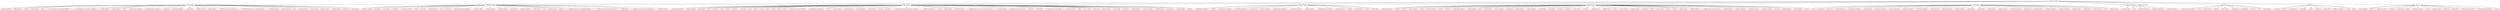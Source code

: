 digraph tree {
    "Adelina_(given_name)";
    "Spanish_language";
    "Romance_languages";
    "Iberian_Peninsula";
    "Europe";
    "World_language";
    "Spain";
    "List_of_languages_by_number_of_native_speakers";
    "List_of_languages_by_total_number_of_speakers";
    "English_language";
    "Chinese_language";
    "Hindi";
    "Iberian_Romance_languages";
    "Indo-European_language_family";
    "Vulgar_Latin";
    "Western_Roman_Empire";
    "Toledo_(Spain)";
    "Kingdom_of_Castile";
    "Spanish_Empire";
    "Spanish_colonization_of_the_Americas";
    "Spanish_Empire#Territories_in_Africa_(1885–1975)";
    "Spanish_East_Indies";
    "Romance_language";
    "Latin";
    "Sardinian_language";
    "Classical_Greek";
    "French_language";
    "Foreign_languages";
    "Humanities";
    "Social_sciences";
    "Portuguese_language";
    "Portugal";
    "Angola";
    "Mozambique";
    "Guinea-Bissau";
    "Cape_Verde";
    "São_Tomé_and_Príncipe";
    "Brazil";
    "East_Timor";
    "Equatorial_Guinea";
    "Macau";
    "Lusophone";
    "Portuguese-based_creole_languages";
    "Kingdom_of_Galicia";
    "County_of_Portugal";
    "Gallaecian_language";
    "South_America";
    "Southern_Hemisphere";
    "Latin_America";
    "Africa";
    "European_Union";
    "Mercosur";
    "Organization_of_American_States#Official_languages";
    "Economic_Community_of_West_African_States";
    "African_Union";
    "Community_of_Portuguese_Language_Countries";
    "Brazilian_Portuguese";
    "Italian_language";
    "Indo-European_languages";
    "National_language";
    "Roman_Empire";
    "Italy";
    "Switzerland";
    "Ticino";
    "Grisons";
    "San_Marino";
    "Vatican_City";
    "Istria";
    "Croatia";
    "Slovenia";
    "Albania";
    "Malta";
    "Monaco";
    "Kotor";
    "Venetian_rule_in_the_Ionian_Islands";
    "Italian_Islands_of_the_Aegean";
    "Corsica";
    "Corsican_language";
    "Italian_East_Africa";
    "Italian_North_Africa";
    "Italian_diaspora";
    "Americas";
    "Australia";
    "European_Charter_for_Regional_or_Minority_Languages";
    "Bosnia_and_Herzegovina";
    "Romania";
    "Regional_Italian";
    "Languages_of_Italy";
    "Organization_for_Security_and_Co-operation_in_Europe";
    "Council_of_Europe";
    "Languages_of_the_European_Union";
    "Holy_See";
    "Lingua_franca";
    "Sovereign_Military_Order_of_Malta";
    "Musical_terminology";
    "Opera";
    "Arts";
    "Food";
    "Luxury_goods";
    "Italian_unification";
    "Tuscan_dialect";
    "Upper_class";
    "Italian_languages";
    "Germanic_languages";
    "Migration_period";
    "Classical_Latin";
    "Consonant_length";
    "Rhyming";
    "Romanian_language";
    "Balkan_Romance_languages";
    "Moldova";
    "Eastern_Romance_languages";
    "Italo-Western_languages";
    "Daco-Romanian";
    "Aromanian_language";
    "Megleno-Romanian_language";
    "Istro-Romanian_language";
    "Moldovan_language";
    "Constitutional_Court_of_Moldova";
    "Romanian_diaspora";
    "Germany";
    "United_Kingdom";
    "Canada";
    "United_States";
    "Albanian_language";
    "Endonym_and_exonym";
    "Albanians";
    "Balkans";
    "Albanian_diaspora";
    "Oceania";
    "Attested_languages";
    "Linguists";
    "Historians";
    "Paleo-Balkan_languages";
    "Illyrian_languages";
    "Illyria";
    "Classical_times";
    "Thracian_language";
    "Daco-Moesian";
    "Albanian_dialects";
    "Variety_(linguistics)";
    "Gheg_Albanian";
    "Tosk_Albanian";
    "Phonology";
    "Shkumbin";
    "Christianisation";
    "Jireček_line";
    "Standard_Albanian";
    "Official_language";
    "Kosovo";
    "North_Macedonia";
    "Minority_language";
    "Montenegro";
    "Serbia";
    "Arbanasi_people";
    "Greece";
    "Arvanites";
    "Epirus_(region)";
    "Western_Macedonia";
    "Albanian-speakers_of_Western_Thrace";
    "Arbëreshë_people";
    "Albanians_of_Romania";
    "Albanians_of_Turkey";
    "Albanians_in_Ukraine";
    "Arvanitika";
    "Arbëresh_language";
    "Ethnic_Albanians";
    "Diaspora";
    "Slavic_languages";
    "Slavs";
    "Proto-language";
    "Proto-Slavic";
    "Early_Middle_Ages";
    "Proto-Balto-Slavic_language";
    "Baltic_languages";
    "Balto-Slavic_languages";
    "East_Slavic_languages";
    "West_Slavic_languages";
    "South_Slavic_languages";
    "Russian_language";
    "Belarusian_language";
    "Ukrainian_language";
    "Polish_language";
    "Czech_language";
    "Slovak_language";
    "Bulgarian_language";
    "Macedonian_language";
    "Serbo-Croatian";
    "Slovene_language";
    "Aleksandr_Dulichenko";
    "Slavic_microlanguages";
    "Southern_Europe";
    "Central_Europe";
    "Eastern_Europe";
    "Siberia";
    "Russian_Far_East";
    "Adeline_(given_name)";
    "Adele_(given_name)";
    "Adelina_(given_name)";
    "Alina";
    "Aline_(disambiguation)";
    "Adelita_(disambiguation)";
    "Alita_(disambiguation)";
    "Adela_(given_name)";
    "Adelia";
    "Johannes_Müller_Argoviensis";
    "Genus";
    "Flowering_plant";
    "Euphorbia";
    "Family_(biology)";
    "Euphorbiaceae";
    "Acalyphoideae";
    "Caribbean";
    "Texas";
    "Greek_language";
    "Delia";
    "Given_name";
    "Epithet";
    "Greek_mythology";
    "Moon_goddess";
    "Artemis";
    "Abbreviation";
    "Adela_(name)";
    "Bridget_(given_name)";
    "Cordelia";
    "Odilia";
    "Ada_(name)";
    "German_language";
    "Nobility";
    "Adelaide_(given_name)";
    "Adornment";
    "Igbo_people";
    "Nigeria";
    "Ethnic_groups_in_Africa";
    "Norway";
    "Ava_(given_name)";
    "Ella_(name)";
    "Ada_Lovelace";
    "George_Gordon,_Lord_Byron";
    "Ada_(programming_language)";
    "St._Ada";
    "Adelina_(given_name)" -> "Spanish_language";
    "Adelina_(given_name)" -> "Portuguese_language";
    "Adelina_(given_name)" -> "Italian_language";
    "Adelina_(given_name)" -> "Romanian_language";
    "Adelina_(given_name)" -> "Albanian_language";
    "Adelina_(given_name)" -> "Slavic_languages";
    "Adelina_(given_name)" -> "Adeline_(given_name)";
    "Adelina_(given_name)" -> "Adela_(given_name)";
    "Adelina_(given_name)" -> "Adelia";
    "Adelina_(given_name)" -> "Delia";
    "Adelina_(given_name)" -> "Ada_(name)";
    "Spanish_language" -> "Romance_languages";
    "Spanish_language" -> "Iberian_Peninsula";
    "Spanish_language" -> "Europe";
    "Spanish_language" -> "World_language";
    "Spanish_language" -> "Spain";
    "Spanish_language" -> "List_of_languages_by_number_of_native_speakers";
    "Spanish_language" -> "List_of_languages_by_total_number_of_speakers";
    "Spanish_language" -> "English_language";
    "Spanish_language" -> "Chinese_language";
    "Spanish_language" -> "Hindi";
    "Spanish_language" -> "Iberian_Romance_languages";
    "Spanish_language" -> "Indo-European_language_family";
    "Spanish_language" -> "Vulgar_Latin";
    "Spanish_language" -> "Western_Roman_Empire";
    "Spanish_language" -> "Toledo_(Spain)";
    "Spanish_language" -> "Kingdom_of_Castile";
    "Spanish_language" -> "Spanish_Empire";
    "Spanish_language" -> "Spanish_colonization_of_the_Americas";
    "Spanish_language" -> "Spanish_Empire#Territories_in_Africa_(1885–1975)";
    "Spanish_language" -> "Spanish_East_Indies";
    "Spanish_language" -> "Romance_language";
    "Spanish_language" -> "Latin";
    "Spanish_language" -> "Sardinian_language";
    "Spanish_language" -> "Classical_Greek";
    "Spanish_language" -> "French_language";
    "Spanish_language" -> "Foreign_languages";
    "Spanish_language" -> "Humanities";
    "Spanish_language" -> "Social_sciences";
    "Portuguese_language" -> "Portugal";
    "Portuguese_language" -> "Angola";
    "Portuguese_language" -> "Mozambique";
    "Portuguese_language" -> "Guinea-Bissau";
    "Portuguese_language" -> "Cape_Verde";
    "Portuguese_language" -> "São_Tomé_and_Príncipe";
    "Portuguese_language" -> "Brazil";
    "Portuguese_language" -> "East_Timor";
    "Portuguese_language" -> "Equatorial_Guinea";
    "Portuguese_language" -> "Macau";
    "Portuguese_language" -> "Lusophone";
    "Portuguese_language" -> "Portuguese-based_creole_languages";
    "Portuguese_language" -> "Kingdom_of_Galicia";
    "Portuguese_language" -> "County_of_Portugal";
    "Portuguese_language" -> "Gallaecian_language";
    "Portuguese_language" -> "South_America";
    "Portuguese_language" -> "Southern_Hemisphere";
    "Portuguese_language" -> "Latin_America";
    "Portuguese_language" -> "Africa";
    "Portuguese_language" -> "European_Union";
    "Portuguese_language" -> "Mercosur";
    "Portuguese_language" -> "Organization_of_American_States#Official_languages";
    "Portuguese_language" -> "Economic_Community_of_West_African_States";
    "Portuguese_language" -> "African_Union";
    "Portuguese_language" -> "Community_of_Portuguese_Language_Countries";
    "Portuguese_language" -> "Brazilian_Portuguese";
    "Italian_language" -> "Indo-European_languages";
    "Italian_language" -> "National_language";
    "Italian_language" -> "Roman_Empire";
    "Italian_language" -> "Italy";
    "Italian_language" -> "Switzerland";
    "Italian_language" -> "Ticino";
    "Italian_language" -> "Grisons";
    "Italian_language" -> "San_Marino";
    "Italian_language" -> "Vatican_City";
    "Italian_language" -> "Istria";
    "Italian_language" -> "Croatia";
    "Italian_language" -> "Slovenia";
    "Italian_language" -> "Albania";
    "Italian_language" -> "Malta";
    "Italian_language" -> "Monaco";
    "Italian_language" -> "Kotor";
    "Italian_language" -> "Venetian_rule_in_the_Ionian_Islands";
    "Italian_language" -> "Italian_Islands_of_the_Aegean";
    "Italian_language" -> "Corsica";
    "Italian_language" -> "Corsican_language";
    "Italian_language" -> "Italian_East_Africa";
    "Italian_language" -> "Italian_North_Africa";
    "Italian_language" -> "Italian_diaspora";
    "Italian_language" -> "Americas";
    "Italian_language" -> "Australia";
    "Italian_language" -> "European_Charter_for_Regional_or_Minority_Languages";
    "Italian_language" -> "Bosnia_and_Herzegovina";
    "Italian_language" -> "Romania";
    "Italian_language" -> "Regional_Italian";
    "Italian_language" -> "Languages_of_Italy";
    "Italian_language" -> "Organization_for_Security_and_Co-operation_in_Europe";
    "Italian_language" -> "Council_of_Europe";
    "Italian_language" -> "Languages_of_the_European_Union";
    "Italian_language" -> "Holy_See";
    "Italian_language" -> "Lingua_franca";
    "Italian_language" -> "Sovereign_Military_Order_of_Malta";
    "Italian_language" -> "Musical_terminology";
    "Italian_language" -> "Opera";
    "Italian_language" -> "Arts";
    "Italian_language" -> "Food";
    "Italian_language" -> "Luxury_goods";
    "Italian_language" -> "Italian_unification";
    "Italian_language" -> "Tuscan_dialect";
    "Italian_language" -> "Upper_class";
    "Italian_language" -> "Italian_languages";
    "Italian_language" -> "Germanic_languages";
    "Italian_language" -> "Migration_period";
    "Italian_language" -> "Classical_Latin";
    "Italian_language" -> "Consonant_length";
    "Italian_language" -> "Rhyming";
    "Romanian_language" -> "Balkan_Romance_languages";
    "Romanian_language" -> "Moldova";
    "Romanian_language" -> "Eastern_Romance_languages";
    "Romanian_language" -> "Italo-Western_languages";
    "Romanian_language" -> "Daco-Romanian";
    "Romanian_language" -> "Aromanian_language";
    "Romanian_language" -> "Megleno-Romanian_language";
    "Romanian_language" -> "Istro-Romanian_language";
    "Romanian_language" -> "Moldovan_language";
    "Romanian_language" -> "Constitutional_Court_of_Moldova";
    "Romanian_language" -> "Romanian_diaspora";
    "Romanian_language" -> "Germany";
    "Romanian_language" -> "United_Kingdom";
    "Romanian_language" -> "Canada";
    "Romanian_language" -> "United_States";
    "Albanian_language" -> "Endonym_and_exonym";
    "Albanian_language" -> "Albanians";
    "Albanian_language" -> "Balkans";
    "Albanian_language" -> "Albanian_diaspora";
    "Albanian_language" -> "Oceania";
    "Albanian_language" -> "Attested_languages";
    "Albanian_language" -> "Linguists";
    "Albanian_language" -> "Historians";
    "Albanian_language" -> "Paleo-Balkan_languages";
    "Albanian_language" -> "Illyrian_languages";
    "Albanian_language" -> "Illyria";
    "Albanian_language" -> "Classical_times";
    "Albanian_language" -> "Thracian_language";
    "Albanian_language" -> "Daco-Moesian";
    "Albanian_language" -> "Albanian_dialects";
    "Albanian_language" -> "Variety_(linguistics)";
    "Albanian_language" -> "Gheg_Albanian";
    "Albanian_language" -> "Tosk_Albanian";
    "Albanian_language" -> "Phonology";
    "Albanian_language" -> "Shkumbin";
    "Albanian_language" -> "Christianisation";
    "Albanian_language" -> "Jireček_line";
    "Albanian_language" -> "Standard_Albanian";
    "Albanian_language" -> "Official_language";
    "Albanian_language" -> "Kosovo";
    "Albanian_language" -> "North_Macedonia";
    "Albanian_language" -> "Minority_language";
    "Albanian_language" -> "Montenegro";
    "Albanian_language" -> "Serbia";
    "Albanian_language" -> "Arbanasi_people";
    "Albanian_language" -> "Greece";
    "Albanian_language" -> "Arvanites";
    "Albanian_language" -> "Epirus_(region)";
    "Albanian_language" -> "Western_Macedonia";
    "Albanian_language" -> "Albanian-speakers_of_Western_Thrace";
    "Albanian_language" -> "Arbëreshë_people";
    "Albanian_language" -> "Albanians_of_Romania";
    "Albanian_language" -> "Albanians_of_Turkey";
    "Albanian_language" -> "Albanians_in_Ukraine";
    "Albanian_language" -> "Arvanitika";
    "Albanian_language" -> "Arbëresh_language";
    "Albanian_language" -> "Ethnic_Albanians";
    "Albanian_language" -> "Diaspora";
    "Slavic_languages" -> "Slavs";
    "Slavic_languages" -> "Proto-language";
    "Slavic_languages" -> "Proto-Slavic";
    "Slavic_languages" -> "Early_Middle_Ages";
    "Slavic_languages" -> "Proto-Balto-Slavic_language";
    "Slavic_languages" -> "Baltic_languages";
    "Slavic_languages" -> "Balto-Slavic_languages";
    "Slavic_languages" -> "East_Slavic_languages";
    "Slavic_languages" -> "West_Slavic_languages";
    "Slavic_languages" -> "South_Slavic_languages";
    "Slavic_languages" -> "Russian_language";
    "Slavic_languages" -> "Belarusian_language";
    "Slavic_languages" -> "Ukrainian_language";
    "Slavic_languages" -> "Polish_language";
    "Slavic_languages" -> "Czech_language";
    "Slavic_languages" -> "Slovak_language";
    "Slavic_languages" -> "Bulgarian_language";
    "Slavic_languages" -> "Macedonian_language";
    "Slavic_languages" -> "Serbo-Croatian";
    "Slavic_languages" -> "Slovene_language";
    "Slavic_languages" -> "Aleksandr_Dulichenko";
    "Slavic_languages" -> "Slavic_microlanguages";
    "Slavic_languages" -> "Southern_Europe";
    "Slavic_languages" -> "Central_Europe";
    "Slavic_languages" -> "Eastern_Europe";
    "Slavic_languages" -> "Siberia";
    "Slavic_languages" -> "Russian_Far_East";
    "Adeline_(given_name)" -> "Adele_(given_name)";
    "Adeline_(given_name)" -> "Adelina_(given_name)";
    "Adeline_(given_name)" -> "Alina";
    "Adeline_(given_name)" -> "Aline_(disambiguation)";
    "Adeline_(given_name)" -> "Adelita_(disambiguation)";
    "Adeline_(given_name)" -> "Alita_(disambiguation)";
    "Adelia" -> "Johannes_Müller_Argoviensis";
    "Adelia" -> "Genus";
    "Adelia" -> "Flowering_plant";
    "Adelia" -> "Euphorbia";
    "Adelia" -> "Family_(biology)";
    "Adelia" -> "Euphorbiaceae";
    "Adelia" -> "Acalyphoideae";
    "Adelia" -> "Caribbean";
    "Adelia" -> "Texas";
    "Adelia" -> "Greek_language";
    "Delia" -> "Given_name";
    "Delia" -> "Epithet";
    "Delia" -> "Greek_mythology";
    "Delia" -> "Moon_goddess";
    "Delia" -> "Artemis";
    "Delia" -> "Abbreviation";
    "Delia" -> "Adela_(name)";
    "Delia" -> "Bridget_(given_name)";
    "Delia" -> "Cordelia";
    "Delia" -> "Odilia";
    "Ada_(name)" -> "German_language";
    "Ada_(name)" -> "Nobility";
    "Ada_(name)" -> "Adelaide_(given_name)";
    "Ada_(name)" -> "Adornment";
    "Ada_(name)" -> "Igbo_people";
    "Ada_(name)" -> "Nigeria";
    "Ada_(name)" -> "Ethnic_groups_in_Africa";
    "Ada_(name)" -> "Norway";
    "Ada_(name)" -> "Ava_(given_name)";
    "Ada_(name)" -> "Ella_(name)";
    "Ada_(name)" -> "Ada_Lovelace";
    "Ada_(name)" -> "George_Gordon,_Lord_Byron";
    "Ada_(name)" -> "Ada_(programming_language)";
    "Ada_(name)" -> "St._Ada";
}
